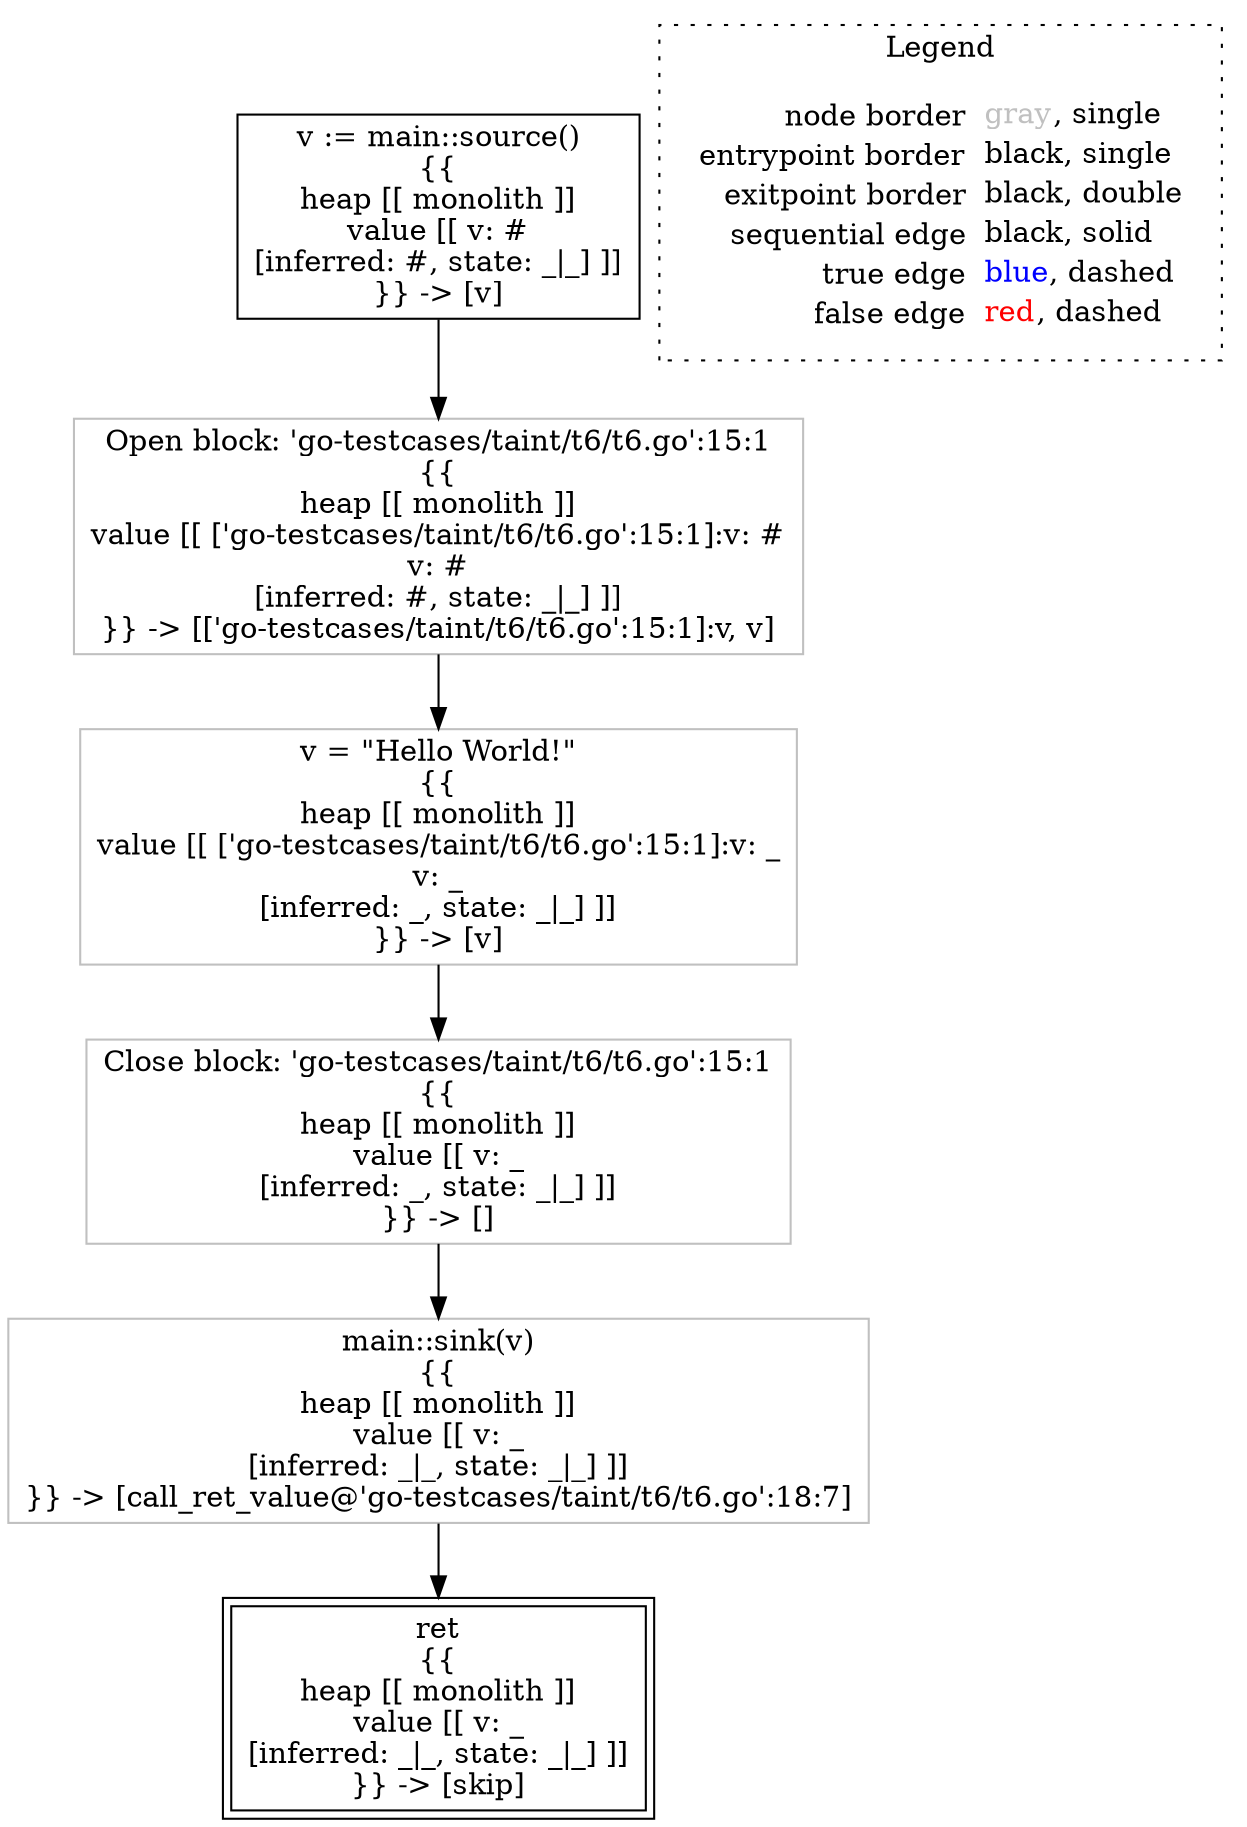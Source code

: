 digraph {
	"node0" [shape="rect",color="black",label=<v := main::source()<BR/>{{<BR/>heap [[ monolith ]]<BR/>value [[ v: #<BR/>[inferred: #, state: _|_] ]]<BR/>}} -&gt; [v]>];
	"node1" [shape="rect",color="gray",label=<Open block: 'go-testcases/taint/t6/t6.go':15:1<BR/>{{<BR/>heap [[ monolith ]]<BR/>value [[ ['go-testcases/taint/t6/t6.go':15:1]:v: #<BR/>v: #<BR/>[inferred: #, state: _|_] ]]<BR/>}} -&gt; [['go-testcases/taint/t6/t6.go':15:1]:v, v]>];
	"node2" [shape="rect",color="gray",label=<v = &quot;Hello World!&quot;<BR/>{{<BR/>heap [[ monolith ]]<BR/>value [[ ['go-testcases/taint/t6/t6.go':15:1]:v: _<BR/>v: _<BR/>[inferred: _, state: _|_] ]]<BR/>}} -&gt; [v]>];
	"node3" [shape="rect",color="gray",label=<Close block: 'go-testcases/taint/t6/t6.go':15:1<BR/>{{<BR/>heap [[ monolith ]]<BR/>value [[ v: _<BR/>[inferred: _, state: _|_] ]]<BR/>}} -&gt; []>];
	"node4" [shape="rect",color="gray",label=<main::sink(v)<BR/>{{<BR/>heap [[ monolith ]]<BR/>value [[ v: _<BR/>[inferred: _|_, state: _|_] ]]<BR/>}} -&gt; [call_ret_value@'go-testcases/taint/t6/t6.go':18:7]>];
	"node5" [shape="rect",color="black",peripheries="2",label=<ret<BR/>{{<BR/>heap [[ monolith ]]<BR/>value [[ v: _<BR/>[inferred: _|_, state: _|_] ]]<BR/>}} -&gt; [skip]>];
	"node1" -> "node2" [color="black"];
	"node2" -> "node3" [color="black"];
	"node3" -> "node4" [color="black"];
	"node4" -> "node5" [color="black"];
	"node0" -> "node1" [color="black"];
subgraph cluster_legend {
	label="Legend";
	style=dotted;
	node [shape=plaintext];
	"legend" [label=<<table border="0" cellpadding="2" cellspacing="0" cellborder="0"><tr><td align="right">node border&nbsp;</td><td align="left"><font color="gray">gray</font>, single</td></tr><tr><td align="right">entrypoint border&nbsp;</td><td align="left"><font color="black">black</font>, single</td></tr><tr><td align="right">exitpoint border&nbsp;</td><td align="left"><font color="black">black</font>, double</td></tr><tr><td align="right">sequential edge&nbsp;</td><td align="left"><font color="black">black</font>, solid</td></tr><tr><td align="right">true edge&nbsp;</td><td align="left"><font color="blue">blue</font>, dashed</td></tr><tr><td align="right">false edge&nbsp;</td><td align="left"><font color="red">red</font>, dashed</td></tr></table>>];
}

}
